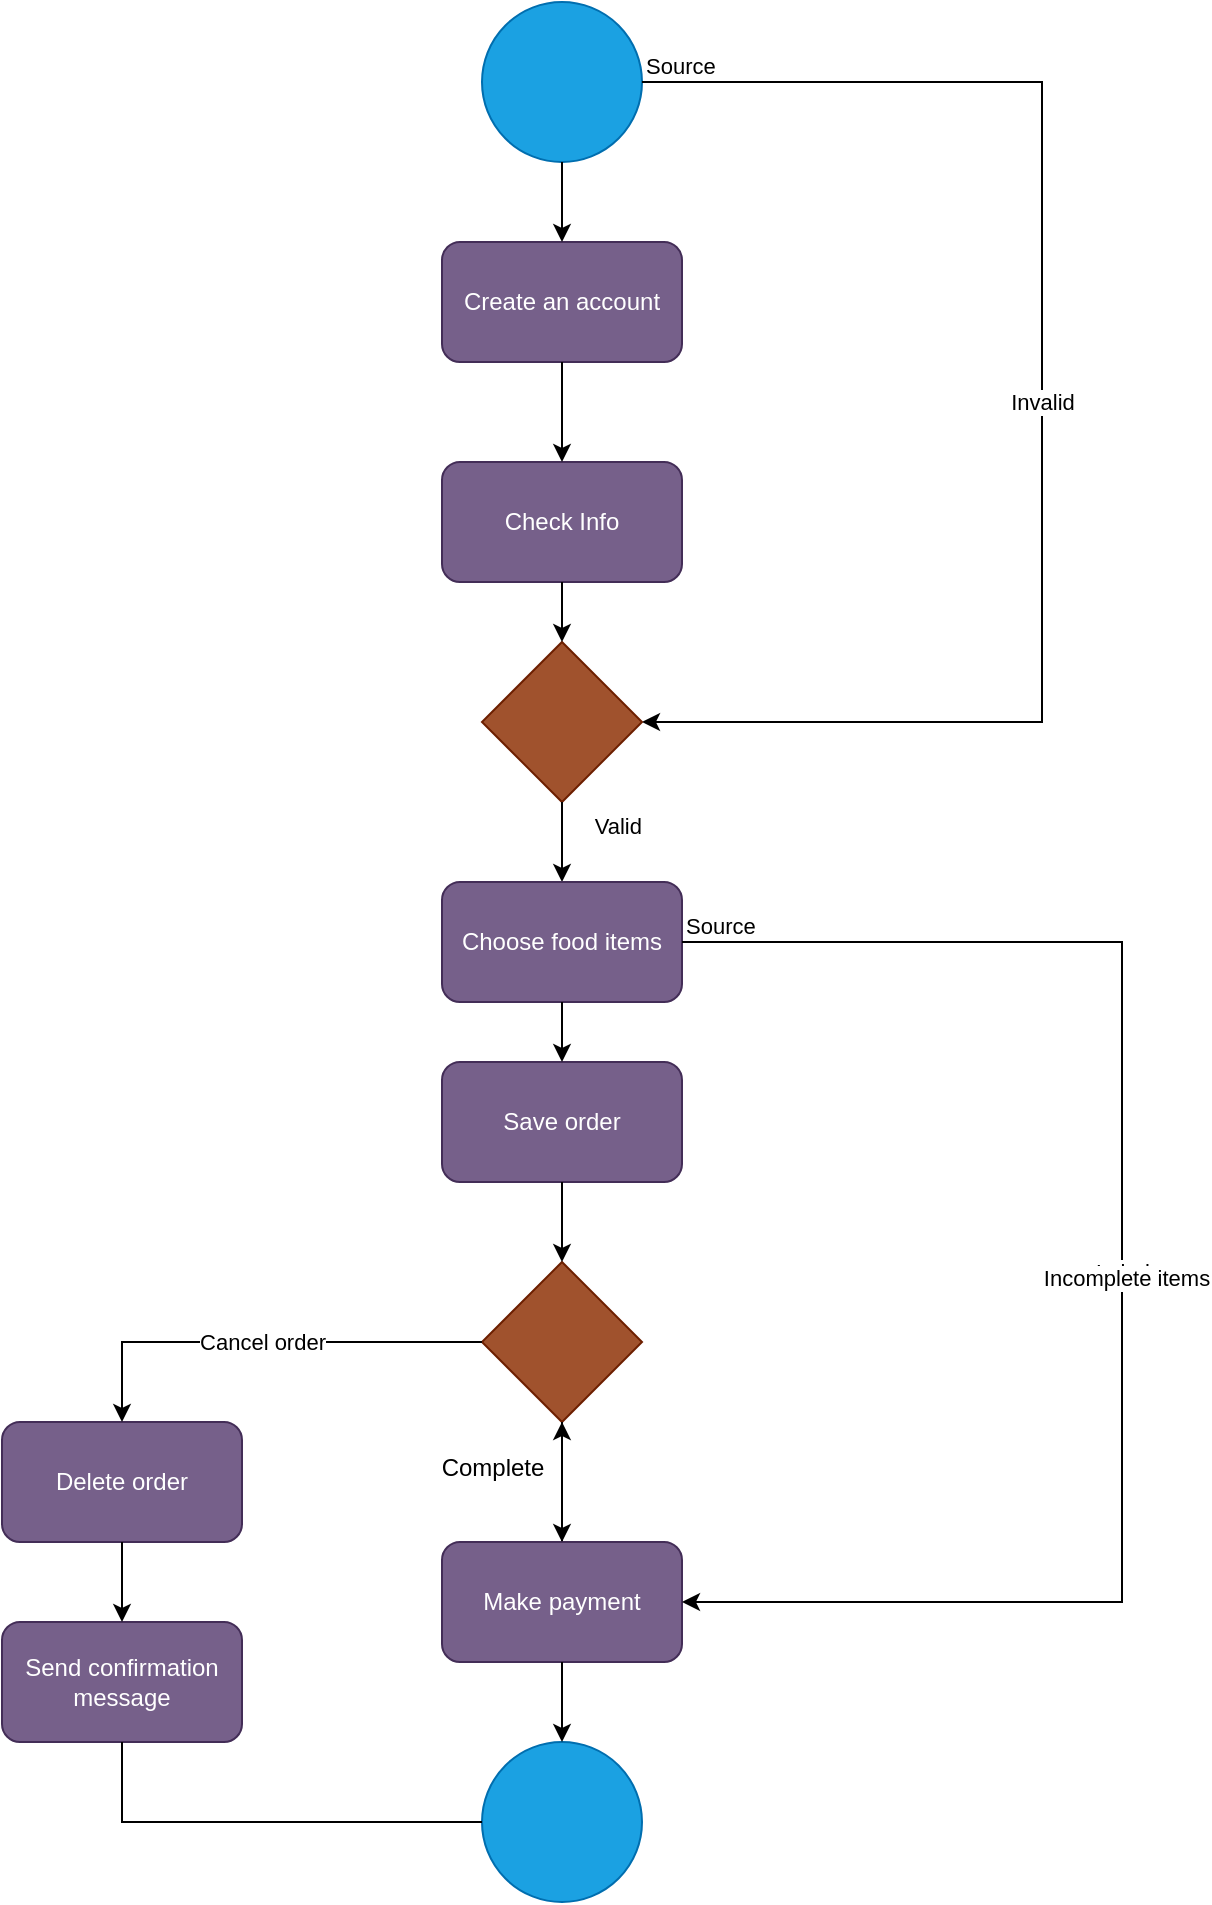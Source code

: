 <mxfile version="28.2.3">
  <diagram id="vZ0LUksLukZfN_AtVj40" name="Page-1">
    <mxGraphModel dx="1042" dy="658" grid="1" gridSize="10" guides="1" tooltips="1" connect="1" arrows="1" fold="1" page="1" pageScale="1" pageWidth="850" pageHeight="1100" math="0" shadow="0">
      <root>
        <mxCell id="0" />
        <mxCell id="1" parent="0" />
        <mxCell id="z95UFsAnw2OhOS022OF--1" value="" style="ellipse;whiteSpace=wrap;html=1;aspect=fixed;fillColor=#1ba1e2;fontColor=#ffffff;strokeColor=#006EAF;" vertex="1" parent="1">
          <mxGeometry x="360" y="10" width="80" height="80" as="geometry" />
        </mxCell>
        <mxCell id="z95UFsAnw2OhOS022OF--2" value="Create an account" style="rounded=1;whiteSpace=wrap;html=1;fillColor=#76608a;fontColor=#ffffff;strokeColor=#432D57;" vertex="1" parent="1">
          <mxGeometry x="340" y="130" width="120" height="60" as="geometry" />
        </mxCell>
        <mxCell id="z95UFsAnw2OhOS022OF--3" value="Check Info" style="rounded=1;whiteSpace=wrap;html=1;fillColor=#76608a;fontColor=#ffffff;strokeColor=#432D57;" vertex="1" parent="1">
          <mxGeometry x="340" y="240" width="120" height="60" as="geometry" />
        </mxCell>
        <mxCell id="z95UFsAnw2OhOS022OF--4" value="" style="endArrow=classic;html=1;rounded=0;entryX=0.5;entryY=0;entryDx=0;entryDy=0;exitX=0.5;exitY=1;exitDx=0;exitDy=0;" edge="1" parent="1" source="z95UFsAnw2OhOS022OF--1" target="z95UFsAnw2OhOS022OF--2">
          <mxGeometry width="50" height="50" relative="1" as="geometry">
            <mxPoint x="360" y="140" as="sourcePoint" />
            <mxPoint x="410" y="90" as="targetPoint" />
          </mxGeometry>
        </mxCell>
        <mxCell id="z95UFsAnw2OhOS022OF--5" value="" style="endArrow=classic;html=1;rounded=0;entryX=0.5;entryY=0;entryDx=0;entryDy=0;exitX=0.5;exitY=1;exitDx=0;exitDy=0;" edge="1" parent="1" source="z95UFsAnw2OhOS022OF--2" target="z95UFsAnw2OhOS022OF--3">
          <mxGeometry width="50" height="50" relative="1" as="geometry">
            <mxPoint x="350" y="250" as="sourcePoint" />
            <mxPoint x="400" y="200" as="targetPoint" />
          </mxGeometry>
        </mxCell>
        <mxCell id="z95UFsAnw2OhOS022OF--6" value="Invalid" style="endArrow=classic;html=1;rounded=0;exitX=1;exitY=0.5;exitDx=0;exitDy=0;entryX=1;entryY=0.5;entryDx=0;entryDy=0;" edge="1" parent="1" source="z95UFsAnw2OhOS022OF--1" target="z95UFsAnw2OhOS022OF--10">
          <mxGeometry relative="1" as="geometry">
            <mxPoint x="520" y="70" as="sourcePoint" />
            <mxPoint x="640" y="370" as="targetPoint" />
            <Array as="points">
              <mxPoint x="640" y="50" />
              <mxPoint x="640" y="370" />
            </Array>
          </mxGeometry>
        </mxCell>
        <mxCell id="z95UFsAnw2OhOS022OF--8" value="Source" style="edgeLabel;resizable=0;html=1;;align=left;verticalAlign=bottom;" connectable="0" vertex="1" parent="z95UFsAnw2OhOS022OF--6">
          <mxGeometry x="-1" relative="1" as="geometry" />
        </mxCell>
        <mxCell id="z95UFsAnw2OhOS022OF--10" value="" style="rhombus;whiteSpace=wrap;html=1;fillColor=#a0522d;fontColor=#ffffff;strokeColor=#6D1F00;" vertex="1" parent="1">
          <mxGeometry x="360" y="330" width="80" height="80" as="geometry" />
        </mxCell>
        <mxCell id="z95UFsAnw2OhOS022OF--11" value="" style="endArrow=classic;html=1;rounded=0;entryX=0.5;entryY=0;entryDx=0;entryDy=0;exitX=0.5;exitY=1;exitDx=0;exitDy=0;" edge="1" parent="1" source="z95UFsAnw2OhOS022OF--3" target="z95UFsAnw2OhOS022OF--10">
          <mxGeometry width="50" height="50" relative="1" as="geometry">
            <mxPoint x="350" y="350" as="sourcePoint" />
            <mxPoint x="400" y="300" as="targetPoint" />
          </mxGeometry>
        </mxCell>
        <mxCell id="z95UFsAnw2OhOS022OF--12" value="" style="endArrow=classic;html=1;rounded=0;exitX=0.5;exitY=1;exitDx=0;exitDy=0;" edge="1" parent="1" source="z95UFsAnw2OhOS022OF--10">
          <mxGeometry relative="1" as="geometry">
            <mxPoint x="370" y="440" as="sourcePoint" />
            <mxPoint x="400" y="450" as="targetPoint" />
          </mxGeometry>
        </mxCell>
        <mxCell id="z95UFsAnw2OhOS022OF--15" value="Valid" style="edgeLabel;resizable=0;html=1;;align=right;verticalAlign=bottom;" connectable="0" vertex="1" parent="z95UFsAnw2OhOS022OF--12">
          <mxGeometry x="1" relative="1" as="geometry">
            <mxPoint x="40" y="-20" as="offset" />
          </mxGeometry>
        </mxCell>
        <mxCell id="z95UFsAnw2OhOS022OF--17" value="Choose food items" style="rounded=1;whiteSpace=wrap;html=1;fillColor=#76608a;fontColor=#ffffff;strokeColor=#432D57;" vertex="1" parent="1">
          <mxGeometry x="340" y="450" width="120" height="60" as="geometry" />
        </mxCell>
        <mxCell id="z95UFsAnw2OhOS022OF--18" value="Save order" style="rounded=1;whiteSpace=wrap;html=1;fillColor=#76608a;fontColor=#ffffff;strokeColor=#432D57;" vertex="1" parent="1">
          <mxGeometry x="340" y="540" width="120" height="60" as="geometry" />
        </mxCell>
        <mxCell id="z95UFsAnw2OhOS022OF--19" value="" style="endArrow=classic;html=1;rounded=0;exitX=0.5;exitY=1;exitDx=0;exitDy=0;entryX=0.5;entryY=0;entryDx=0;entryDy=0;" edge="1" parent="1" source="z95UFsAnw2OhOS022OF--17" target="z95UFsAnw2OhOS022OF--18">
          <mxGeometry width="50" height="50" relative="1" as="geometry">
            <mxPoint x="420" y="560" as="sourcePoint" />
            <mxPoint x="470" y="510" as="targetPoint" />
          </mxGeometry>
        </mxCell>
        <mxCell id="z95UFsAnw2OhOS022OF--20" value="" style="rhombus;whiteSpace=wrap;html=1;fillColor=#a0522d;fontColor=#ffffff;strokeColor=#6D1F00;" vertex="1" parent="1">
          <mxGeometry x="360" y="640" width="80" height="80" as="geometry" />
        </mxCell>
        <mxCell id="z95UFsAnw2OhOS022OF--21" value="Delete order" style="rounded=1;whiteSpace=wrap;html=1;fillColor=#76608a;fontColor=#ffffff;strokeColor=#432D57;" vertex="1" parent="1">
          <mxGeometry x="120" y="720" width="120" height="60" as="geometry" />
        </mxCell>
        <mxCell id="z95UFsAnw2OhOS022OF--22" value="Send confirmation message" style="rounded=1;whiteSpace=wrap;html=1;fillColor=#76608a;fontColor=#ffffff;strokeColor=#432D57;" vertex="1" parent="1">
          <mxGeometry x="120" y="820" width="120" height="60" as="geometry" />
        </mxCell>
        <mxCell id="z95UFsAnw2OhOS022OF--33" value="" style="edgeStyle=none;rounded=0;orthogonalLoop=1;jettySize=auto;html=1;" edge="1" parent="1" source="z95UFsAnw2OhOS022OF--23" target="z95UFsAnw2OhOS022OF--20">
          <mxGeometry relative="1" as="geometry" />
        </mxCell>
        <mxCell id="z95UFsAnw2OhOS022OF--23" value="Make payment" style="rounded=1;whiteSpace=wrap;html=1;fillColor=#76608a;fontColor=#ffffff;strokeColor=#432D57;" vertex="1" parent="1">
          <mxGeometry x="340" y="780" width="120" height="60" as="geometry" />
        </mxCell>
        <mxCell id="z95UFsAnw2OhOS022OF--24" value="" style="endArrow=classic;html=1;rounded=0;entryX=0.5;entryY=0;entryDx=0;entryDy=0;exitX=0.5;exitY=1;exitDx=0;exitDy=0;" edge="1" parent="1" source="z95UFsAnw2OhOS022OF--18" target="z95UFsAnw2OhOS022OF--20">
          <mxGeometry width="50" height="50" relative="1" as="geometry">
            <mxPoint x="330" y="680" as="sourcePoint" />
            <mxPoint x="380" y="630" as="targetPoint" />
          </mxGeometry>
        </mxCell>
        <mxCell id="z95UFsAnw2OhOS022OF--25" value="Cancel order" style="endArrow=classic;html=1;rounded=0;entryX=0.5;entryY=0;entryDx=0;entryDy=0;exitX=0;exitY=0.5;exitDx=0;exitDy=0;" edge="1" parent="1" source="z95UFsAnw2OhOS022OF--20" target="z95UFsAnw2OhOS022OF--21">
          <mxGeometry relative="1" as="geometry">
            <mxPoint x="180" y="670" as="sourcePoint" />
            <mxPoint x="340" y="670" as="targetPoint" />
            <Array as="points">
              <mxPoint x="180" y="680" />
            </Array>
          </mxGeometry>
        </mxCell>
        <mxCell id="z95UFsAnw2OhOS022OF--28" value="" style="endArrow=classic;html=1;rounded=0;entryX=0.5;entryY=0;entryDx=0;entryDy=0;exitX=0.5;exitY=1;exitDx=0;exitDy=0;" edge="1" parent="1" source="z95UFsAnw2OhOS022OF--20" target="z95UFsAnw2OhOS022OF--23">
          <mxGeometry width="50" height="50" relative="1" as="geometry">
            <mxPoint x="330" y="770" as="sourcePoint" />
            <mxPoint x="380" y="720" as="targetPoint" />
          </mxGeometry>
        </mxCell>
        <mxCell id="z95UFsAnw2OhOS022OF--29" value="" style="endArrow=classic;html=1;rounded=0;exitX=1;exitY=0.5;exitDx=0;exitDy=0;entryX=1;entryY=0.5;entryDx=0;entryDy=0;" edge="1" parent="1" source="z95UFsAnw2OhOS022OF--17" target="z95UFsAnw2OhOS022OF--23">
          <mxGeometry relative="1" as="geometry">
            <mxPoint x="490" y="490" as="sourcePoint" />
            <mxPoint x="650" y="490" as="targetPoint" />
            <Array as="points">
              <mxPoint x="680" y="480" />
              <mxPoint x="680" y="810" />
            </Array>
          </mxGeometry>
        </mxCell>
        <mxCell id="z95UFsAnw2OhOS022OF--30" value="Label" style="edgeLabel;resizable=0;html=1;;align=center;verticalAlign=middle;" connectable="0" vertex="1" parent="z95UFsAnw2OhOS022OF--29">
          <mxGeometry relative="1" as="geometry" />
        </mxCell>
        <mxCell id="z95UFsAnw2OhOS022OF--31" value="Source" style="edgeLabel;resizable=0;html=1;;align=left;verticalAlign=bottom;" connectable="0" vertex="1" parent="z95UFsAnw2OhOS022OF--29">
          <mxGeometry x="-1" relative="1" as="geometry" />
        </mxCell>
        <mxCell id="z95UFsAnw2OhOS022OF--32" value="Incomplete items" style="edgeLabel;html=1;align=center;verticalAlign=middle;resizable=0;points=[];" vertex="1" connectable="0" parent="z95UFsAnw2OhOS022OF--29">
          <mxGeometry x="0.007" y="2" relative="1" as="geometry">
            <mxPoint as="offset" />
          </mxGeometry>
        </mxCell>
        <mxCell id="z95UFsAnw2OhOS022OF--34" value="Complete&lt;div&gt;&lt;br&gt;&lt;/div&gt;" style="text;html=1;align=center;verticalAlign=middle;resizable=0;points=[];autosize=1;strokeColor=none;fillColor=none;rotation=0;" vertex="1" parent="1">
          <mxGeometry x="330" y="730" width="70" height="40" as="geometry" />
        </mxCell>
        <mxCell id="z95UFsAnw2OhOS022OF--35" value="" style="endArrow=classic;html=1;rounded=0;entryX=0.5;entryY=0;entryDx=0;entryDy=0;exitX=0.5;exitY=1;exitDx=0;exitDy=0;" edge="1" parent="1" source="z95UFsAnw2OhOS022OF--21" target="z95UFsAnw2OhOS022OF--22">
          <mxGeometry width="50" height="50" relative="1" as="geometry">
            <mxPoint x="180" y="790" as="sourcePoint" />
            <mxPoint x="190" y="780" as="targetPoint" />
          </mxGeometry>
        </mxCell>
        <mxCell id="z95UFsAnw2OhOS022OF--36" value="" style="ellipse;whiteSpace=wrap;html=1;aspect=fixed;fillColor=#1ba1e2;fontColor=#ffffff;strokeColor=#006EAF;" vertex="1" parent="1">
          <mxGeometry x="360" y="880" width="80" height="80" as="geometry" />
        </mxCell>
        <mxCell id="z95UFsAnw2OhOS022OF--37" value="" style="endArrow=classic;html=1;rounded=0;entryX=0.5;entryY=0;entryDx=0;entryDy=0;" edge="1" parent="1" source="z95UFsAnw2OhOS022OF--23" target="z95UFsAnw2OhOS022OF--36">
          <mxGeometry width="50" height="50" relative="1" as="geometry">
            <mxPoint x="300" y="920" as="sourcePoint" />
            <mxPoint x="350" y="870" as="targetPoint" />
          </mxGeometry>
        </mxCell>
        <mxCell id="z95UFsAnw2OhOS022OF--38" value="" style="endArrow=none;html=1;rounded=0;entryX=0;entryY=0.5;entryDx=0;entryDy=0;exitX=0.5;exitY=1;exitDx=0;exitDy=0;" edge="1" parent="1" source="z95UFsAnw2OhOS022OF--22" target="z95UFsAnw2OhOS022OF--36">
          <mxGeometry width="50" height="50" relative="1" as="geometry">
            <mxPoint x="180" y="950" as="sourcePoint" />
            <mxPoint x="230" y="900" as="targetPoint" />
            <Array as="points">
              <mxPoint x="180" y="920" />
            </Array>
          </mxGeometry>
        </mxCell>
      </root>
    </mxGraphModel>
  </diagram>
</mxfile>
